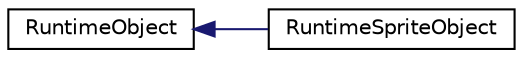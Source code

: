digraph "Graphical Class Hierarchy"
{
  edge [fontname="Helvetica",fontsize="10",labelfontname="Helvetica",labelfontsize="10"];
  node [fontname="Helvetica",fontsize="10",shape=record];
  rankdir="LR";
  Node1 [label="RuntimeObject",height=0.2,width=0.4,color="black", fillcolor="white", style="filled",URL="$d0/d3b/class_runtime_object.html",tooltip="A RuntimeObject is something displayed on the scene. "];
  Node1 -> Node2 [dir="back",color="midnightblue",fontsize="10",style="solid",fontname="Helvetica"];
  Node2 [label="RuntimeSpriteObject",height=0.2,width=0.4,color="black", fillcolor="white", style="filled",URL="$dd/d1a/class_runtime_sprite_object.html",tooltip="The class to represents objects of type Sprite at runtime. "];
}
